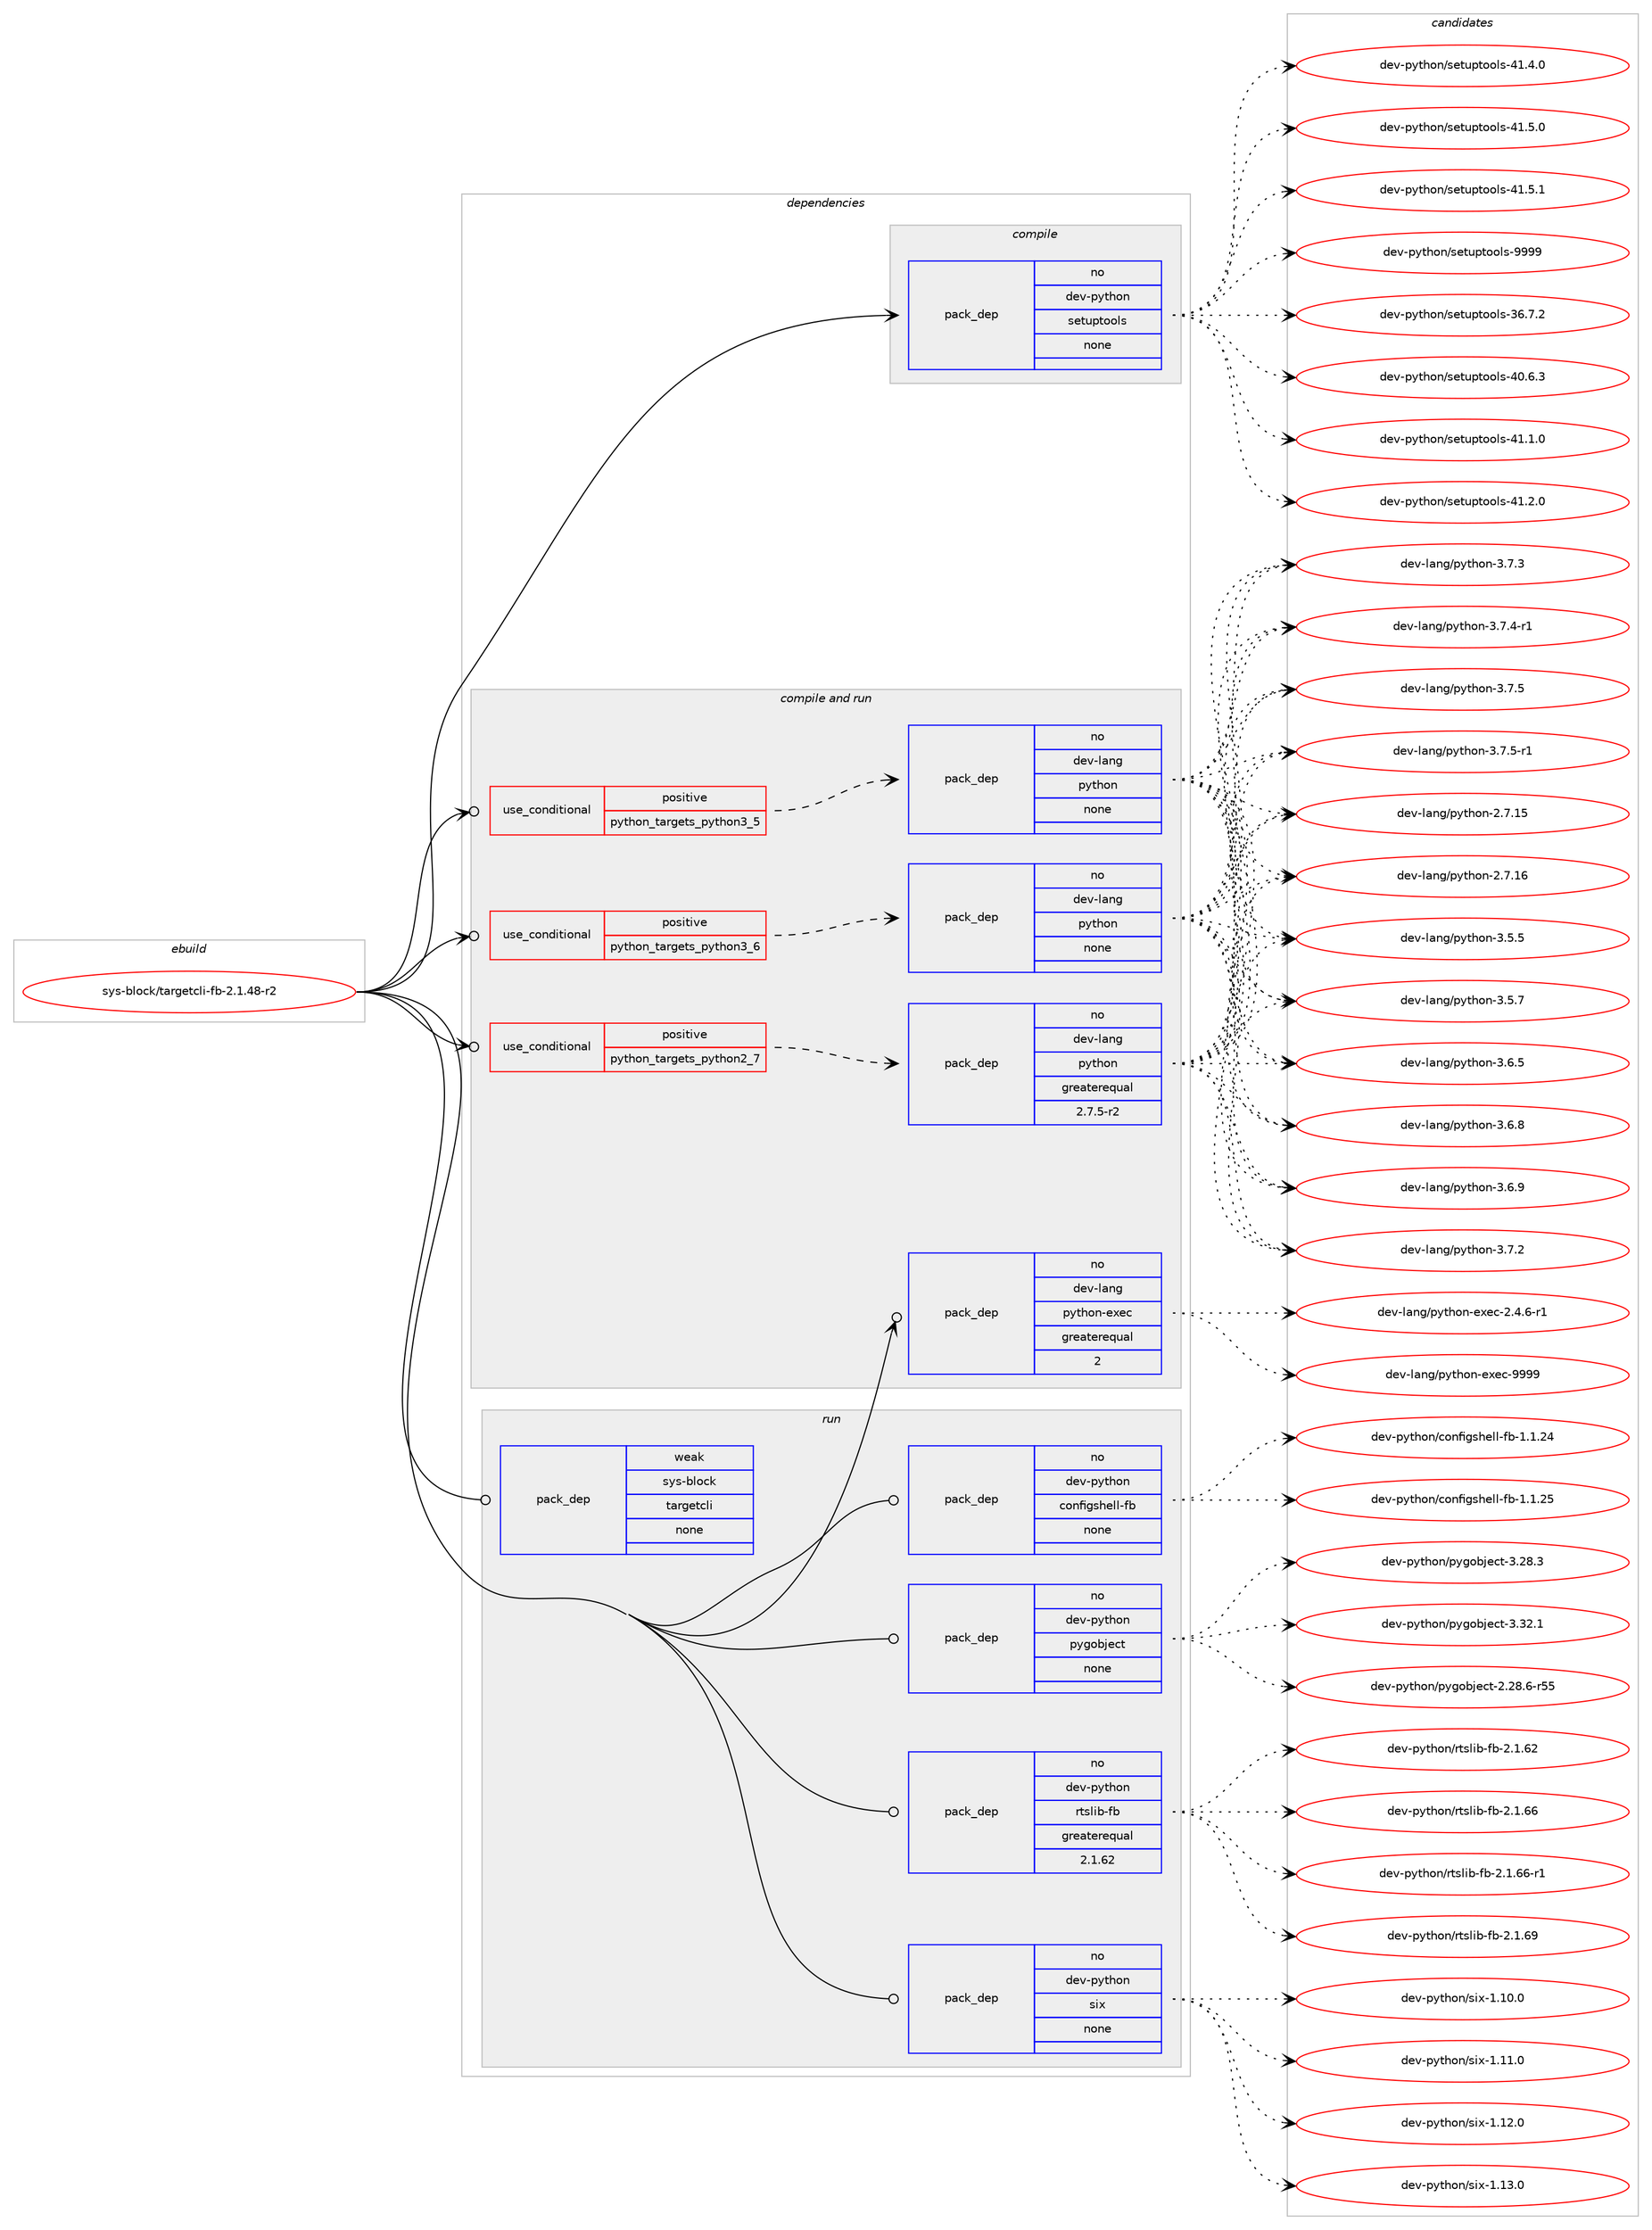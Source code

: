 digraph prolog {

# *************
# Graph options
# *************

newrank=true;
concentrate=true;
compound=true;
graph [rankdir=LR,fontname=Helvetica,fontsize=10,ranksep=1.5];#, ranksep=2.5, nodesep=0.2];
edge  [arrowhead=vee];
node  [fontname=Helvetica,fontsize=10];

# **********
# The ebuild
# **********

subgraph cluster_leftcol {
color=gray;
rank=same;
label=<<i>ebuild</i>>;
id [label="sys-block/targetcli-fb-2.1.48-r2", color=red, width=4, href="../sys-block/targetcli-fb-2.1.48-r2.svg"];
}

# ****************
# The dependencies
# ****************

subgraph cluster_midcol {
color=gray;
label=<<i>dependencies</i>>;
subgraph cluster_compile {
fillcolor="#eeeeee";
style=filled;
label=<<i>compile</i>>;
subgraph pack653685 {
dependency881484 [label=<<TABLE BORDER="0" CELLBORDER="1" CELLSPACING="0" CELLPADDING="4" WIDTH="220"><TR><TD ROWSPAN="6" CELLPADDING="30">pack_dep</TD></TR><TR><TD WIDTH="110">no</TD></TR><TR><TD>dev-python</TD></TR><TR><TD>setuptools</TD></TR><TR><TD>none</TD></TR><TR><TD></TD></TR></TABLE>>, shape=none, color=blue];
}
id:e -> dependency881484:w [weight=20,style="solid",arrowhead="vee"];
}
subgraph cluster_compileandrun {
fillcolor="#eeeeee";
style=filled;
label=<<i>compile and run</i>>;
subgraph cond212346 {
dependency881485 [label=<<TABLE BORDER="0" CELLBORDER="1" CELLSPACING="0" CELLPADDING="4"><TR><TD ROWSPAN="3" CELLPADDING="10">use_conditional</TD></TR><TR><TD>positive</TD></TR><TR><TD>python_targets_python2_7</TD></TR></TABLE>>, shape=none, color=red];
subgraph pack653686 {
dependency881486 [label=<<TABLE BORDER="0" CELLBORDER="1" CELLSPACING="0" CELLPADDING="4" WIDTH="220"><TR><TD ROWSPAN="6" CELLPADDING="30">pack_dep</TD></TR><TR><TD WIDTH="110">no</TD></TR><TR><TD>dev-lang</TD></TR><TR><TD>python</TD></TR><TR><TD>greaterequal</TD></TR><TR><TD>2.7.5-r2</TD></TR></TABLE>>, shape=none, color=blue];
}
dependency881485:e -> dependency881486:w [weight=20,style="dashed",arrowhead="vee"];
}
id:e -> dependency881485:w [weight=20,style="solid",arrowhead="odotvee"];
subgraph cond212347 {
dependency881487 [label=<<TABLE BORDER="0" CELLBORDER="1" CELLSPACING="0" CELLPADDING="4"><TR><TD ROWSPAN="3" CELLPADDING="10">use_conditional</TD></TR><TR><TD>positive</TD></TR><TR><TD>python_targets_python3_5</TD></TR></TABLE>>, shape=none, color=red];
subgraph pack653687 {
dependency881488 [label=<<TABLE BORDER="0" CELLBORDER="1" CELLSPACING="0" CELLPADDING="4" WIDTH="220"><TR><TD ROWSPAN="6" CELLPADDING="30">pack_dep</TD></TR><TR><TD WIDTH="110">no</TD></TR><TR><TD>dev-lang</TD></TR><TR><TD>python</TD></TR><TR><TD>none</TD></TR><TR><TD></TD></TR></TABLE>>, shape=none, color=blue];
}
dependency881487:e -> dependency881488:w [weight=20,style="dashed",arrowhead="vee"];
}
id:e -> dependency881487:w [weight=20,style="solid",arrowhead="odotvee"];
subgraph cond212348 {
dependency881489 [label=<<TABLE BORDER="0" CELLBORDER="1" CELLSPACING="0" CELLPADDING="4"><TR><TD ROWSPAN="3" CELLPADDING="10">use_conditional</TD></TR><TR><TD>positive</TD></TR><TR><TD>python_targets_python3_6</TD></TR></TABLE>>, shape=none, color=red];
subgraph pack653688 {
dependency881490 [label=<<TABLE BORDER="0" CELLBORDER="1" CELLSPACING="0" CELLPADDING="4" WIDTH="220"><TR><TD ROWSPAN="6" CELLPADDING="30">pack_dep</TD></TR><TR><TD WIDTH="110">no</TD></TR><TR><TD>dev-lang</TD></TR><TR><TD>python</TD></TR><TR><TD>none</TD></TR><TR><TD></TD></TR></TABLE>>, shape=none, color=blue];
}
dependency881489:e -> dependency881490:w [weight=20,style="dashed",arrowhead="vee"];
}
id:e -> dependency881489:w [weight=20,style="solid",arrowhead="odotvee"];
subgraph pack653689 {
dependency881491 [label=<<TABLE BORDER="0" CELLBORDER="1" CELLSPACING="0" CELLPADDING="4" WIDTH="220"><TR><TD ROWSPAN="6" CELLPADDING="30">pack_dep</TD></TR><TR><TD WIDTH="110">no</TD></TR><TR><TD>dev-lang</TD></TR><TR><TD>python-exec</TD></TR><TR><TD>greaterequal</TD></TR><TR><TD>2</TD></TR></TABLE>>, shape=none, color=blue];
}
id:e -> dependency881491:w [weight=20,style="solid",arrowhead="odotvee"];
}
subgraph cluster_run {
fillcolor="#eeeeee";
style=filled;
label=<<i>run</i>>;
subgraph pack653690 {
dependency881492 [label=<<TABLE BORDER="0" CELLBORDER="1" CELLSPACING="0" CELLPADDING="4" WIDTH="220"><TR><TD ROWSPAN="6" CELLPADDING="30">pack_dep</TD></TR><TR><TD WIDTH="110">no</TD></TR><TR><TD>dev-python</TD></TR><TR><TD>configshell-fb</TD></TR><TR><TD>none</TD></TR><TR><TD></TD></TR></TABLE>>, shape=none, color=blue];
}
id:e -> dependency881492:w [weight=20,style="solid",arrowhead="odot"];
subgraph pack653691 {
dependency881493 [label=<<TABLE BORDER="0" CELLBORDER="1" CELLSPACING="0" CELLPADDING="4" WIDTH="220"><TR><TD ROWSPAN="6" CELLPADDING="30">pack_dep</TD></TR><TR><TD WIDTH="110">no</TD></TR><TR><TD>dev-python</TD></TR><TR><TD>pygobject</TD></TR><TR><TD>none</TD></TR><TR><TD></TD></TR></TABLE>>, shape=none, color=blue];
}
id:e -> dependency881493:w [weight=20,style="solid",arrowhead="odot"];
subgraph pack653692 {
dependency881494 [label=<<TABLE BORDER="0" CELLBORDER="1" CELLSPACING="0" CELLPADDING="4" WIDTH="220"><TR><TD ROWSPAN="6" CELLPADDING="30">pack_dep</TD></TR><TR><TD WIDTH="110">no</TD></TR><TR><TD>dev-python</TD></TR><TR><TD>rtslib-fb</TD></TR><TR><TD>greaterequal</TD></TR><TR><TD>2.1.62</TD></TR></TABLE>>, shape=none, color=blue];
}
id:e -> dependency881494:w [weight=20,style="solid",arrowhead="odot"];
subgraph pack653693 {
dependency881495 [label=<<TABLE BORDER="0" CELLBORDER="1" CELLSPACING="0" CELLPADDING="4" WIDTH="220"><TR><TD ROWSPAN="6" CELLPADDING="30">pack_dep</TD></TR><TR><TD WIDTH="110">no</TD></TR><TR><TD>dev-python</TD></TR><TR><TD>six</TD></TR><TR><TD>none</TD></TR><TR><TD></TD></TR></TABLE>>, shape=none, color=blue];
}
id:e -> dependency881495:w [weight=20,style="solid",arrowhead="odot"];
subgraph pack653694 {
dependency881496 [label=<<TABLE BORDER="0" CELLBORDER="1" CELLSPACING="0" CELLPADDING="4" WIDTH="220"><TR><TD ROWSPAN="6" CELLPADDING="30">pack_dep</TD></TR><TR><TD WIDTH="110">weak</TD></TR><TR><TD>sys-block</TD></TR><TR><TD>targetcli</TD></TR><TR><TD>none</TD></TR><TR><TD></TD></TR></TABLE>>, shape=none, color=blue];
}
id:e -> dependency881496:w [weight=20,style="solid",arrowhead="odot"];
}
}

# **************
# The candidates
# **************

subgraph cluster_choices {
rank=same;
color=gray;
label=<<i>candidates</i>>;

subgraph choice653685 {
color=black;
nodesep=1;
choice100101118451121211161041111104711510111611711211611111110811545515446554650 [label="dev-python/setuptools-36.7.2", color=red, width=4,href="../dev-python/setuptools-36.7.2.svg"];
choice100101118451121211161041111104711510111611711211611111110811545524846544651 [label="dev-python/setuptools-40.6.3", color=red, width=4,href="../dev-python/setuptools-40.6.3.svg"];
choice100101118451121211161041111104711510111611711211611111110811545524946494648 [label="dev-python/setuptools-41.1.0", color=red, width=4,href="../dev-python/setuptools-41.1.0.svg"];
choice100101118451121211161041111104711510111611711211611111110811545524946504648 [label="dev-python/setuptools-41.2.0", color=red, width=4,href="../dev-python/setuptools-41.2.0.svg"];
choice100101118451121211161041111104711510111611711211611111110811545524946524648 [label="dev-python/setuptools-41.4.0", color=red, width=4,href="../dev-python/setuptools-41.4.0.svg"];
choice100101118451121211161041111104711510111611711211611111110811545524946534648 [label="dev-python/setuptools-41.5.0", color=red, width=4,href="../dev-python/setuptools-41.5.0.svg"];
choice100101118451121211161041111104711510111611711211611111110811545524946534649 [label="dev-python/setuptools-41.5.1", color=red, width=4,href="../dev-python/setuptools-41.5.1.svg"];
choice10010111845112121116104111110471151011161171121161111111081154557575757 [label="dev-python/setuptools-9999", color=red, width=4,href="../dev-python/setuptools-9999.svg"];
dependency881484:e -> choice100101118451121211161041111104711510111611711211611111110811545515446554650:w [style=dotted,weight="100"];
dependency881484:e -> choice100101118451121211161041111104711510111611711211611111110811545524846544651:w [style=dotted,weight="100"];
dependency881484:e -> choice100101118451121211161041111104711510111611711211611111110811545524946494648:w [style=dotted,weight="100"];
dependency881484:e -> choice100101118451121211161041111104711510111611711211611111110811545524946504648:w [style=dotted,weight="100"];
dependency881484:e -> choice100101118451121211161041111104711510111611711211611111110811545524946524648:w [style=dotted,weight="100"];
dependency881484:e -> choice100101118451121211161041111104711510111611711211611111110811545524946534648:w [style=dotted,weight="100"];
dependency881484:e -> choice100101118451121211161041111104711510111611711211611111110811545524946534649:w [style=dotted,weight="100"];
dependency881484:e -> choice10010111845112121116104111110471151011161171121161111111081154557575757:w [style=dotted,weight="100"];
}
subgraph choice653686 {
color=black;
nodesep=1;
choice10010111845108971101034711212111610411111045504655464953 [label="dev-lang/python-2.7.15", color=red, width=4,href="../dev-lang/python-2.7.15.svg"];
choice10010111845108971101034711212111610411111045504655464954 [label="dev-lang/python-2.7.16", color=red, width=4,href="../dev-lang/python-2.7.16.svg"];
choice100101118451089711010347112121116104111110455146534653 [label="dev-lang/python-3.5.5", color=red, width=4,href="../dev-lang/python-3.5.5.svg"];
choice100101118451089711010347112121116104111110455146534655 [label="dev-lang/python-3.5.7", color=red, width=4,href="../dev-lang/python-3.5.7.svg"];
choice100101118451089711010347112121116104111110455146544653 [label="dev-lang/python-3.6.5", color=red, width=4,href="../dev-lang/python-3.6.5.svg"];
choice100101118451089711010347112121116104111110455146544656 [label="dev-lang/python-3.6.8", color=red, width=4,href="../dev-lang/python-3.6.8.svg"];
choice100101118451089711010347112121116104111110455146544657 [label="dev-lang/python-3.6.9", color=red, width=4,href="../dev-lang/python-3.6.9.svg"];
choice100101118451089711010347112121116104111110455146554650 [label="dev-lang/python-3.7.2", color=red, width=4,href="../dev-lang/python-3.7.2.svg"];
choice100101118451089711010347112121116104111110455146554651 [label="dev-lang/python-3.7.3", color=red, width=4,href="../dev-lang/python-3.7.3.svg"];
choice1001011184510897110103471121211161041111104551465546524511449 [label="dev-lang/python-3.7.4-r1", color=red, width=4,href="../dev-lang/python-3.7.4-r1.svg"];
choice100101118451089711010347112121116104111110455146554653 [label="dev-lang/python-3.7.5", color=red, width=4,href="../dev-lang/python-3.7.5.svg"];
choice1001011184510897110103471121211161041111104551465546534511449 [label="dev-lang/python-3.7.5-r1", color=red, width=4,href="../dev-lang/python-3.7.5-r1.svg"];
dependency881486:e -> choice10010111845108971101034711212111610411111045504655464953:w [style=dotted,weight="100"];
dependency881486:e -> choice10010111845108971101034711212111610411111045504655464954:w [style=dotted,weight="100"];
dependency881486:e -> choice100101118451089711010347112121116104111110455146534653:w [style=dotted,weight="100"];
dependency881486:e -> choice100101118451089711010347112121116104111110455146534655:w [style=dotted,weight="100"];
dependency881486:e -> choice100101118451089711010347112121116104111110455146544653:w [style=dotted,weight="100"];
dependency881486:e -> choice100101118451089711010347112121116104111110455146544656:w [style=dotted,weight="100"];
dependency881486:e -> choice100101118451089711010347112121116104111110455146544657:w [style=dotted,weight="100"];
dependency881486:e -> choice100101118451089711010347112121116104111110455146554650:w [style=dotted,weight="100"];
dependency881486:e -> choice100101118451089711010347112121116104111110455146554651:w [style=dotted,weight="100"];
dependency881486:e -> choice1001011184510897110103471121211161041111104551465546524511449:w [style=dotted,weight="100"];
dependency881486:e -> choice100101118451089711010347112121116104111110455146554653:w [style=dotted,weight="100"];
dependency881486:e -> choice1001011184510897110103471121211161041111104551465546534511449:w [style=dotted,weight="100"];
}
subgraph choice653687 {
color=black;
nodesep=1;
choice10010111845108971101034711212111610411111045504655464953 [label="dev-lang/python-2.7.15", color=red, width=4,href="../dev-lang/python-2.7.15.svg"];
choice10010111845108971101034711212111610411111045504655464954 [label="dev-lang/python-2.7.16", color=red, width=4,href="../dev-lang/python-2.7.16.svg"];
choice100101118451089711010347112121116104111110455146534653 [label="dev-lang/python-3.5.5", color=red, width=4,href="../dev-lang/python-3.5.5.svg"];
choice100101118451089711010347112121116104111110455146534655 [label="dev-lang/python-3.5.7", color=red, width=4,href="../dev-lang/python-3.5.7.svg"];
choice100101118451089711010347112121116104111110455146544653 [label="dev-lang/python-3.6.5", color=red, width=4,href="../dev-lang/python-3.6.5.svg"];
choice100101118451089711010347112121116104111110455146544656 [label="dev-lang/python-3.6.8", color=red, width=4,href="../dev-lang/python-3.6.8.svg"];
choice100101118451089711010347112121116104111110455146544657 [label="dev-lang/python-3.6.9", color=red, width=4,href="../dev-lang/python-3.6.9.svg"];
choice100101118451089711010347112121116104111110455146554650 [label="dev-lang/python-3.7.2", color=red, width=4,href="../dev-lang/python-3.7.2.svg"];
choice100101118451089711010347112121116104111110455146554651 [label="dev-lang/python-3.7.3", color=red, width=4,href="../dev-lang/python-3.7.3.svg"];
choice1001011184510897110103471121211161041111104551465546524511449 [label="dev-lang/python-3.7.4-r1", color=red, width=4,href="../dev-lang/python-3.7.4-r1.svg"];
choice100101118451089711010347112121116104111110455146554653 [label="dev-lang/python-3.7.5", color=red, width=4,href="../dev-lang/python-3.7.5.svg"];
choice1001011184510897110103471121211161041111104551465546534511449 [label="dev-lang/python-3.7.5-r1", color=red, width=4,href="../dev-lang/python-3.7.5-r1.svg"];
dependency881488:e -> choice10010111845108971101034711212111610411111045504655464953:w [style=dotted,weight="100"];
dependency881488:e -> choice10010111845108971101034711212111610411111045504655464954:w [style=dotted,weight="100"];
dependency881488:e -> choice100101118451089711010347112121116104111110455146534653:w [style=dotted,weight="100"];
dependency881488:e -> choice100101118451089711010347112121116104111110455146534655:w [style=dotted,weight="100"];
dependency881488:e -> choice100101118451089711010347112121116104111110455146544653:w [style=dotted,weight="100"];
dependency881488:e -> choice100101118451089711010347112121116104111110455146544656:w [style=dotted,weight="100"];
dependency881488:e -> choice100101118451089711010347112121116104111110455146544657:w [style=dotted,weight="100"];
dependency881488:e -> choice100101118451089711010347112121116104111110455146554650:w [style=dotted,weight="100"];
dependency881488:e -> choice100101118451089711010347112121116104111110455146554651:w [style=dotted,weight="100"];
dependency881488:e -> choice1001011184510897110103471121211161041111104551465546524511449:w [style=dotted,weight="100"];
dependency881488:e -> choice100101118451089711010347112121116104111110455146554653:w [style=dotted,weight="100"];
dependency881488:e -> choice1001011184510897110103471121211161041111104551465546534511449:w [style=dotted,weight="100"];
}
subgraph choice653688 {
color=black;
nodesep=1;
choice10010111845108971101034711212111610411111045504655464953 [label="dev-lang/python-2.7.15", color=red, width=4,href="../dev-lang/python-2.7.15.svg"];
choice10010111845108971101034711212111610411111045504655464954 [label="dev-lang/python-2.7.16", color=red, width=4,href="../dev-lang/python-2.7.16.svg"];
choice100101118451089711010347112121116104111110455146534653 [label="dev-lang/python-3.5.5", color=red, width=4,href="../dev-lang/python-3.5.5.svg"];
choice100101118451089711010347112121116104111110455146534655 [label="dev-lang/python-3.5.7", color=red, width=4,href="../dev-lang/python-3.5.7.svg"];
choice100101118451089711010347112121116104111110455146544653 [label="dev-lang/python-3.6.5", color=red, width=4,href="../dev-lang/python-3.6.5.svg"];
choice100101118451089711010347112121116104111110455146544656 [label="dev-lang/python-3.6.8", color=red, width=4,href="../dev-lang/python-3.6.8.svg"];
choice100101118451089711010347112121116104111110455146544657 [label="dev-lang/python-3.6.9", color=red, width=4,href="../dev-lang/python-3.6.9.svg"];
choice100101118451089711010347112121116104111110455146554650 [label="dev-lang/python-3.7.2", color=red, width=4,href="../dev-lang/python-3.7.2.svg"];
choice100101118451089711010347112121116104111110455146554651 [label="dev-lang/python-3.7.3", color=red, width=4,href="../dev-lang/python-3.7.3.svg"];
choice1001011184510897110103471121211161041111104551465546524511449 [label="dev-lang/python-3.7.4-r1", color=red, width=4,href="../dev-lang/python-3.7.4-r1.svg"];
choice100101118451089711010347112121116104111110455146554653 [label="dev-lang/python-3.7.5", color=red, width=4,href="../dev-lang/python-3.7.5.svg"];
choice1001011184510897110103471121211161041111104551465546534511449 [label="dev-lang/python-3.7.5-r1", color=red, width=4,href="../dev-lang/python-3.7.5-r1.svg"];
dependency881490:e -> choice10010111845108971101034711212111610411111045504655464953:w [style=dotted,weight="100"];
dependency881490:e -> choice10010111845108971101034711212111610411111045504655464954:w [style=dotted,weight="100"];
dependency881490:e -> choice100101118451089711010347112121116104111110455146534653:w [style=dotted,weight="100"];
dependency881490:e -> choice100101118451089711010347112121116104111110455146534655:w [style=dotted,weight="100"];
dependency881490:e -> choice100101118451089711010347112121116104111110455146544653:w [style=dotted,weight="100"];
dependency881490:e -> choice100101118451089711010347112121116104111110455146544656:w [style=dotted,weight="100"];
dependency881490:e -> choice100101118451089711010347112121116104111110455146544657:w [style=dotted,weight="100"];
dependency881490:e -> choice100101118451089711010347112121116104111110455146554650:w [style=dotted,weight="100"];
dependency881490:e -> choice100101118451089711010347112121116104111110455146554651:w [style=dotted,weight="100"];
dependency881490:e -> choice1001011184510897110103471121211161041111104551465546524511449:w [style=dotted,weight="100"];
dependency881490:e -> choice100101118451089711010347112121116104111110455146554653:w [style=dotted,weight="100"];
dependency881490:e -> choice1001011184510897110103471121211161041111104551465546534511449:w [style=dotted,weight="100"];
}
subgraph choice653689 {
color=black;
nodesep=1;
choice10010111845108971101034711212111610411111045101120101994550465246544511449 [label="dev-lang/python-exec-2.4.6-r1", color=red, width=4,href="../dev-lang/python-exec-2.4.6-r1.svg"];
choice10010111845108971101034711212111610411111045101120101994557575757 [label="dev-lang/python-exec-9999", color=red, width=4,href="../dev-lang/python-exec-9999.svg"];
dependency881491:e -> choice10010111845108971101034711212111610411111045101120101994550465246544511449:w [style=dotted,weight="100"];
dependency881491:e -> choice10010111845108971101034711212111610411111045101120101994557575757:w [style=dotted,weight="100"];
}
subgraph choice653690 {
color=black;
nodesep=1;
choice100101118451121211161041111104799111110102105103115104101108108451029845494649465052 [label="dev-python/configshell-fb-1.1.24", color=red, width=4,href="../dev-python/configshell-fb-1.1.24.svg"];
choice100101118451121211161041111104799111110102105103115104101108108451029845494649465053 [label="dev-python/configshell-fb-1.1.25", color=red, width=4,href="../dev-python/configshell-fb-1.1.25.svg"];
dependency881492:e -> choice100101118451121211161041111104799111110102105103115104101108108451029845494649465052:w [style=dotted,weight="100"];
dependency881492:e -> choice100101118451121211161041111104799111110102105103115104101108108451029845494649465053:w [style=dotted,weight="100"];
}
subgraph choice653691 {
color=black;
nodesep=1;
choice1001011184511212111610411111047112121103111981061019911645504650564654451145353 [label="dev-python/pygobject-2.28.6-r55", color=red, width=4,href="../dev-python/pygobject-2.28.6-r55.svg"];
choice1001011184511212111610411111047112121103111981061019911645514650564651 [label="dev-python/pygobject-3.28.3", color=red, width=4,href="../dev-python/pygobject-3.28.3.svg"];
choice1001011184511212111610411111047112121103111981061019911645514651504649 [label="dev-python/pygobject-3.32.1", color=red, width=4,href="../dev-python/pygobject-3.32.1.svg"];
dependency881493:e -> choice1001011184511212111610411111047112121103111981061019911645504650564654451145353:w [style=dotted,weight="100"];
dependency881493:e -> choice1001011184511212111610411111047112121103111981061019911645514650564651:w [style=dotted,weight="100"];
dependency881493:e -> choice1001011184511212111610411111047112121103111981061019911645514651504649:w [style=dotted,weight="100"];
}
subgraph choice653692 {
color=black;
nodesep=1;
choice100101118451121211161041111104711411611510810598451029845504649465450 [label="dev-python/rtslib-fb-2.1.62", color=red, width=4,href="../dev-python/rtslib-fb-2.1.62.svg"];
choice100101118451121211161041111104711411611510810598451029845504649465454 [label="dev-python/rtslib-fb-2.1.66", color=red, width=4,href="../dev-python/rtslib-fb-2.1.66.svg"];
choice1001011184511212111610411111047114116115108105984510298455046494654544511449 [label="dev-python/rtslib-fb-2.1.66-r1", color=red, width=4,href="../dev-python/rtslib-fb-2.1.66-r1.svg"];
choice100101118451121211161041111104711411611510810598451029845504649465457 [label="dev-python/rtslib-fb-2.1.69", color=red, width=4,href="../dev-python/rtslib-fb-2.1.69.svg"];
dependency881494:e -> choice100101118451121211161041111104711411611510810598451029845504649465450:w [style=dotted,weight="100"];
dependency881494:e -> choice100101118451121211161041111104711411611510810598451029845504649465454:w [style=dotted,weight="100"];
dependency881494:e -> choice1001011184511212111610411111047114116115108105984510298455046494654544511449:w [style=dotted,weight="100"];
dependency881494:e -> choice100101118451121211161041111104711411611510810598451029845504649465457:w [style=dotted,weight="100"];
}
subgraph choice653693 {
color=black;
nodesep=1;
choice100101118451121211161041111104711510512045494649484648 [label="dev-python/six-1.10.0", color=red, width=4,href="../dev-python/six-1.10.0.svg"];
choice100101118451121211161041111104711510512045494649494648 [label="dev-python/six-1.11.0", color=red, width=4,href="../dev-python/six-1.11.0.svg"];
choice100101118451121211161041111104711510512045494649504648 [label="dev-python/six-1.12.0", color=red, width=4,href="../dev-python/six-1.12.0.svg"];
choice100101118451121211161041111104711510512045494649514648 [label="dev-python/six-1.13.0", color=red, width=4,href="../dev-python/six-1.13.0.svg"];
dependency881495:e -> choice100101118451121211161041111104711510512045494649484648:w [style=dotted,weight="100"];
dependency881495:e -> choice100101118451121211161041111104711510512045494649494648:w [style=dotted,weight="100"];
dependency881495:e -> choice100101118451121211161041111104711510512045494649504648:w [style=dotted,weight="100"];
dependency881495:e -> choice100101118451121211161041111104711510512045494649514648:w [style=dotted,weight="100"];
}
subgraph choice653694 {
color=black;
nodesep=1;
}
}

}
